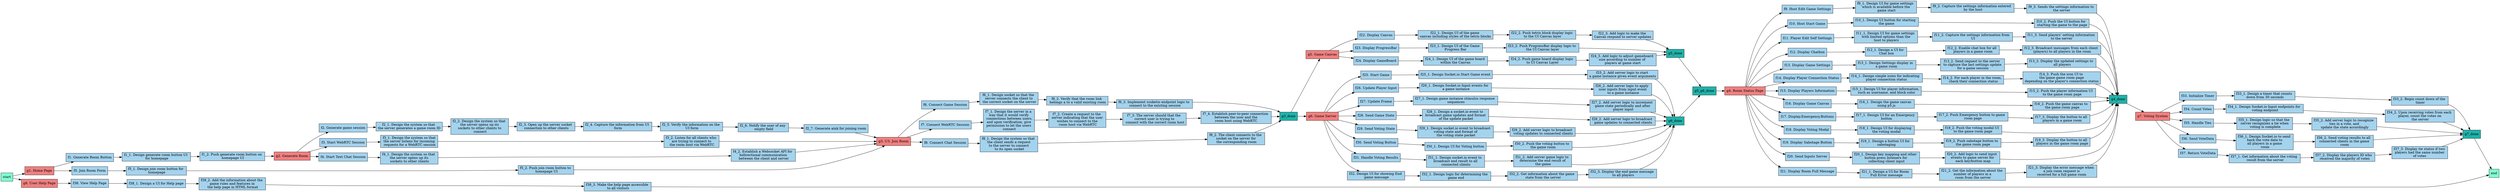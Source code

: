 digraph G {
    rankdir=LR
    node [shape=box, width=0.5, fillcolor=lightskyblue2, style=filled]

    g1, g2, g3, g4, g5, g6, g7, g8 [style=filled, fillcolor=lightcoral]
    g7_done, g3_done, g4_done, g5_done, g6_done, g5_g6_done [style=filled, fillcolor=lightseagreen]

    start, end [style=filled, fillcolor=aquamarine]

    g1 [label="g1. Home Page"]
    f1 [label="f1. Generate Room Button"]
    f1_1 [label="f1_1. Design generate room button UI \n for homepage"]
    f1_2 [label="f1_2. Push generate room button on \n homepage UI"]

    f5 [label="f5. Join Room Form"]
    f5_1 [label="f5_1. Design join room button for \n homepage"]
    f5_2 [label="f5_2. Push join room button to \n homepage UI"]

    g2 [label="g2. Generate Room"]
    f2 [label="f2. Generate game session"]
    f2_1 [label="f2_1. Design the system so that \nthe server generates a game room ID"]
    f2_2 [label="f2_2. Design the system so that \n the server opens up its \n sockets to other clients to \n connect"]
    f2_3 [label="f2_3. Open up the server socket \n connection to other clients"]
    f2_4 [label="f2_4. Capture the information from UI \n form"]
    f2_5 [label="f2_5. Verify the information on the \n UI form"]
    f2_6 [label="f2_6. Notify the user of any \n empty field"]
    f2_7 [label="f2_7. Generate aink for joining room"]

    f3 [label="f3. Start WebRTC Session"]
    f3_1 [label="f3_1. Design the system so that\n the server listens for incoming \n requests for a WebRTC session"]
    f3_2 [label="f3_2. Listen for all clients who \n are trying to connect to \n the room host via WebRTC"]

    f4 [label="f4. Start Text Chat Session"]
    f4_1 [label="f4_1. Design the system so that \n the server opens up its \n sockets to other clients"]
    f4_2 [label="f4_2. Establish a Websocket API for \n bidirectional communication \n between the client and server"]
    
    g3 [label="g3. U3. Join Room"]
    f6 [label="f6. Connect Game Session"]
    f6_1 [label="f6_1. Design socket so that the \n server connects the client to \n the correct socket on the server"]
    f6_2 [label="f6_2. Verify that the room link \n belongs a to a valid existing room"]
    f6_3 [label="f6_3. Implement scoketio endpoint logic to \n connect to the existing session"]
    
    f7 [label="f7. Connect WebRTC Session"]
    f7_1 [label="f7_1. Design the server in a \n way that it would verify \n connections between users,\n and upon verification, give \n permission to let the users \n connect"]
    f7_2 [label="f7_2. Create a request to the \n server indicating that the user \n wishes to connect to the \n room host via WebRTC"]
    f7_3 [label="f7_3. The server should that the \n correct user is trying to \n connect with the correct room host"]
    f7_4 [label="f7_4. Establish peer-to-peer connection \n between the user and the \n room host using WebRTC "]

    f8 [label="f8. Connect Chat Session"]
    f8_1 [label="f8_1. Design the system so that \n the client sends a request \n to the server to connect \n to its open socket"]
    f8_2 [label="f8_2. The client connects to the \n socket on the server for \n the corresponding room"]
    
    g4 [label="g4. Room Status Page"]
    f9 [label="f9. Host Edit Game Settings"]
    f9_1 [label="f9_1. Design UI for game settings \n which is available before the \n game start"]
    f9_2 [label="f9_2. Capture the settings information entered \n by the host"]
    f9_3 [label="f9_3. Sends the settings information to \n the server "]
    
    f10 [label="f10. Host Start Game"]
    f10_1 [label="f10_1. Design UI button for starting \n the game"]
    f10_2 [label="f10_2. Push the UI button for \n starting the game to the page"]
    
    f11 [label="f11. Player Edit Self Settings"]
    f11_1 [label="f11_1. Design UI for game settings \n with limited options than the \n host to players"]
    f11_2 [label="f11_2. Capture the settings information from \n UI"]
    f11_3 [label="f11_3. Send players' setting information \n to the server "]

    f12 [label="f12. Display Chatbox"]
    f12_1 [label="f12_1. Design a UI for \n Chat box"]
    f12_2 [label="f12_2. Enable chat box for all \n players in a game room"]
    f12_3 [label="f12_3. Broadcast messages from each client \n (players) to all players in the room"]
    
    f13 [label="f13. Display Game Settings"]
    f13_1 [label="f13_1. Design Settings display in \n a game room"]
    f13_2 [label="f13_2. Send request to the server \n to capture the last settings update \n for a game session"]
    f13_3 [label="f13_3. Display the updated settings to \n all players"]
    
    f14 [label= "f14. Display Player Connection Status"]
    f14_1 [label= "f14_1. Design simple icons for indicating \n player connection status"]
    f14_2 [label= "f14_2. For each player in the room,\n  check their connection status"]
    f14_3 [label= "f14_3. Push the icon UI to \n the game game room page \ndepending on the player's connection status"]
    
    f15 [label= "f15. Display Players Information"]
    f15_1 [label= "f15_1. Design UI for player information,\n such as username, and block color"]
    f15_2 [label= "f15_2. Push the player information UI \n to the game room page"]

    f16 [label= "f16. Display Game Canvas"]
    f16_1 [label= "f16_1. Design the game canvas \n using p5.js"]
    f16_2 [label= "f16_2. Push the game canvas to \n the game room page"]
    
    f17 [label= "f17. Display.Emergency.Buttons"]
    f17_1 [label= "f17_1. Design UI for an Emergency \n button"]
    f17_2 [label= "f17_2. Push Emergency button to game \n room page"]
    f17_3 [label= "f17_3. Display the button to all \n players in a game room"]
    
    f18 [label= "f18. Display Voting Modal"]
    f18_1 [label= "f18_1. Design UI for displaying \n the voting modal"]
    f18_2 [label= "f18_2. Push the voting modal UI \n to the game room page"]
    
    f19 [label= "f19. Display Sabotage Button"]
    f19_1 [label= "f19_1. Design a button UI for \n sabotaging"]
    f19_2 [label= "f19_2. Push sabotage button to \n the game room page"]
    f19_3 [label= "f19_3. Display the button to all \n players in the game room page"]
    
    f20 [label= "f20. Send Inputs Server"]
    f20_1 [label= "f20_1. Design key mapping and other \n button press listeners for \n collecting client input"]
    f20_2 [label= "f20_2. Add logic to send input \n events to game server for \n each key/button map"]

    f21 [label= "f21. Display Room Full Message"]
    f21_1 [label= "f21_1. Design a UI for Room \n Full Error message"]
    f21_2 [label= "f21_2. Get the information about the \n number of players in a \n room from the server"]
    f21_3 [label= "f21_3. Display the error message when \n a join room request is \n received for a full game room "]
    
    g5 [label="g5. Game Canvas"]
    f22 [label= "f22. Display Canvas"]
    f22_1 [label= "f22_1. Design UI of the game \ncanvas including styles of the tetris blocks"]
    f22_2 [label= "f22_2. Push tetris block display logic \nto the UI Canvas layer"]
    f22_3 [label= "f22_3. Add logic to make the \nCanvas respond to server updates"]
    
    f23 [label= "f23. Display ProgressBar"]
    f23_1 [label= "f23_1. Design UI of the Game \nProgress Bar"]
    f23_2 [label= "f23_2. Push ProgressBar display logic to \nthe UI Canvas layer"]
    
    f24 [label="f24. Display GameBoard"]
    f24_1 [label="f24_1. Design UI of the game board \nwithin the Canvas"]
    f24_2 [label="f24_2. Push game board display logic \nto UI Canvas Layer"]
    f24_3 [label="f24_3. Add logic to adjust gameboard \nsize according to number of \nplayers at game start"]

    g6 [label="g6. Game Server"]
    f25 [label="f25. Start Game"]
    f25_1 [label="f25_1. Design Socket.io Start Game event"]
    f25_2 [label="f25_2. Add server logic to start \na game instance given event arguments"]

    f26 [label="f26. Update Player Input"]
    f26_1 [label="f26_1. Design Socket.io Input events for \n a game instance"]
    f26_2 [label="f26_2. Add server logic to apply \n user inputs from input event \n to a game instance"]

    f27 [label="f27. Update Frame"]
    f27_1 [label="f27_1. Design game instance stimulus response \n sequences"]
    f27_2 [label="f27_2. Add server logic to increment \n game state periodically and after \n player input"]

    f28 [label="f28. Send Game State"]
    f28_1 [label="f28_1. Design a socket.io event to \n broadcast game updates and format \n of the update packet"]
    f28_2 [label="f28_2. Add server logic to broadcast \n game updates to connected clients"]

    f29 [label="f29. Send Voting State"]
    f29_1 [label="f29_1. Design socket.io event to broadcast \n voting state and format of \n the voting state packet"]
    f29_2 [label="f29_2. Add server logic to broadcast \n voting updates to connected clients"]

    f30 [label="f30. Send Voting Button"]
    f30_1 [label="f30_1. Design UI for Voting button"]
    f30_2 [label="f30_2. Push the voting button to \n the game room"]

    f31 [label= "f31. Handle Voting Results"]
    f31_1 [label="f31_1. Design socket.io event to \n broadcast end result to all \n connected clients"]
    f31_2 [label="f31_2. Add server game logic to \n determine the end result of \n the game"]
    
    f32 [label = "f32. Send Results"]
    f32 [label="f32. Design UI for showing End \n game message"]
    f32_1 [label="f32_1. Design logic for determining the \n game end"]
    f32_2 [label="f32_2. Get information about the game \n state from the server"]
    f32_3 [label="f32_3. Display the end game message \n to all players"]

    g7 [label="g7. Voting System"]
    f33 [label="f33. Initialize Timer"]
    f33_1 [label="f33_1. Design a timer that counts \n down from 30 seconds"]
    f33_2 [label="f33_2. Begin count down of the \n timer"]
    
    f34 [label="f34. Count Votes"]
    f34_1 [label="f34_1. Design Socket.io Input endpoints for \n voting endpoint"]
    f34_2 [label="f34_2. Upon receiving votes from each \n player, count the votes on \n the server"]

    f35 [label="f35. Handle Ties"]
    f35_1 [label="f35_1. Design logic so that the \n server recognizes a tie when \n voting is complete"]
    f35_2 [label="f35_2. Add server logic to recognize \n ties in a vote, and \n update the state accordingly"]
    
    f36 [label= "f36. Send VoteData"]
    f36_1 [label="f36_1. Design Socket.io to send \n back the vote data to \n all players in a game \n room"]
    f36_2 [label="f36_2. Send voting results to all \n connected clients in the game \n room"]
    
    f37 [label="f37. Return VoteData"]
    f37_1 [label="f37_1. Get information about the voting \n result from the server"]
    f37_2 [label="f37_2. Display the players ID who \n received the majority of votes"]
    f37_3 [label="f37_3. Display tie status if two \n players had the same number \n of votes "]

    g8 [label="g8. User Help Page"]
    f38 [label="f38. View Help Page"]
    f38_1 [label="f38_1. Design a UI for Help page"]
    f38_2 [label="f38_2. Add the information about the \n game rules and features in \n the help page in HTML format"]
    f38_3 [label="f38_3. Make the help page accessible \n to all visitors"]

    start -> g1
    start -> g8

    g1 -> f1 -> f1_1 -> f1_2 -> g2
    g1 -> f5 -> f5_1 -> f5_2 -> g3

    g2 -> f2 -> f2_1 -> f2_2 -> f2_3 -> f2_4 -> f2_5 -> f2_6 -> f2_7 -> g3
    g2 -> f3 -> f3_1 -> f3_2 -> g3
    g2 -> f4 -> f4_1 -> f4_2 -> g3

    g3 -> f6 -> f6_1 -> f6_2 -> f6_3 -> g3_done
    g3 -> f7 -> f7_1 -> f7_2 -> f7_3 -> f7_4 -> g3_done
    g3 -> f8 -> f8_1 -> f8_2 -> g3_done

    g3_done -> g5
    g3_done -> g6

    g4 -> f9 -> f9_1 -> f9_2 -> f9_3 -> g4_done
    g4 -> f10 -> f10_1 -> f10_2 -> g4_done
    g4 -> f11 -> f11_1 -> f11_2 -> f11_3 -> g4_done
    g4 -> f12 -> f12_1 -> f12_2 -> f12_3 -> g4_done
    g4 -> f13 -> f13_1 -> f13_2 -> f13_3 -> g4_done
    g4 -> f14 -> f14_1 -> f14_2 -> f14_3 -> g4_done
    g4 -> f15 -> f15_1 -> f15_2  -> g4_done
    g4 -> f16 -> f16_1 -> f16_2  -> g4_done
    g4 -> f17 -> f17_1 -> f17_2 -> f17_3  -> g4_done
    g4 -> f18 -> f18_1 -> f18_2  -> g4_done
    g4 -> f19 -> f19_1 -> f19_2 -> f19_3 -> g4_done
    g4 -> f20 -> f20_1 -> f20_2  -> g4_done
    g4 -> f21 -> f21_1 -> f21_2 -> f21_3 -> g4_done

    g4_done -> g7

    g5 -> f22 -> f22_1 -> f22_2 -> f22_3 -> g5_done
    g5 -> f23 -> f23_1 -> f23_2 -> g5_done
    g5 -> f24 -> f24_1 -> f24_2 -> f24_3 -> g5_done
    
    g6 -> f25 -> f25_1 -> f25_2 -> g6_done
    g6 -> f26 -> f26_1 -> f26_2 -> g6_done
    g6 -> f27 -> f27_1 -> f27_2 -> g6_done
    g6 -> f28 -> f28_1 -> f28_2 -> g6_done
    g6 -> f29 -> f29_1 -> f29_2 -> g6_done
    g6 -> f30 -> f30_1 -> f30_2 -> g6_done
    g6 -> f31 -> f31_1 -> f31_2 -> g6_done
    g6 -> f32 -> f32_1 -> f32_2 -> f32_3 -> g6_done

    g6_done -> g5_g6_done
    g5_done -> g5_g6_done
    
    g5_g6_done -> g4

    g7 -> f33 -> f33_1 -> f33_2 -> g7_done 
    g7 -> f34 -> f34_1 -> f34_2 -> g7_done
    g7 -> f35 -> f35_1 -> f35_2 -> g7_done
    g7 -> f36 -> f36_1 -> f36_2 -> g7_done
    g7 -> f37 -> f37_1 -> f37_2 -> f37_3 -> g7_done

    g7_done -> end
    
    g8 -> f38 -> f38_1 -> f38_2 -> f38_3 -> end
}